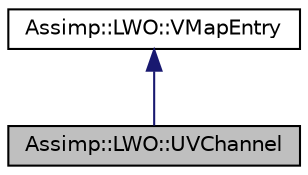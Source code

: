 digraph "Assimp::LWO::UVChannel"
{
  edge [fontname="Helvetica",fontsize="10",labelfontname="Helvetica",labelfontsize="10"];
  node [fontname="Helvetica",fontsize="10",shape=record];
  Node1 [label="Assimp::LWO::UVChannel",height=0.2,width=0.4,color="black", fillcolor="grey75", style="filled", fontcolor="black"];
  Node2 -> Node1 [dir="back",color="midnightblue",fontsize="10",style="solid",fontname="Helvetica"];
  Node2 [label="Assimp::LWO::VMapEntry",height=0.2,width=0.4,color="black", fillcolor="white", style="filled",URL="$struct_assimp_1_1_l_w_o_1_1_v_map_entry.html",tooltip="Base structure for all vertex map representations. "];
}
